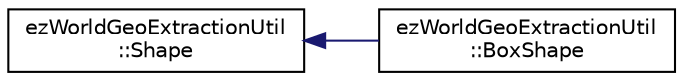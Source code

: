 digraph "Graphical Class Hierarchy"
{
 // LATEX_PDF_SIZE
  edge [fontname="Helvetica",fontsize="10",labelfontname="Helvetica",labelfontsize="10"];
  node [fontname="Helvetica",fontsize="10",shape=record];
  rankdir="LR";
  Node0 [label="ezWorldGeoExtractionUtil\l::Shape",height=0.2,width=0.4,color="black", fillcolor="white", style="filled",URL="$df/d60/structez_world_geo_extraction_util_1_1_shape.htm",tooltip="Geometry can also be described as a number of shapes, which can be more efficient in some cases."];
  Node0 -> Node1 [dir="back",color="midnightblue",fontsize="10",style="solid",fontname="Helvetica"];
  Node1 [label="ezWorldGeoExtractionUtil\l::BoxShape",height=0.2,width=0.4,color="black", fillcolor="white", style="filled",URL="$d5/d9a/structez_world_geo_extraction_util_1_1_box_shape.htm",tooltip=" "];
}
